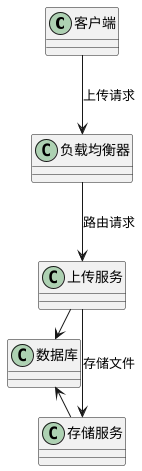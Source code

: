 @startuml
!define RECTANGLE class

RECTANGLE 客户端
RECTANGLE 负载均衡器
RECTANGLE 上传服务
RECTANGLE 存储服务
RECTANGLE 数据库

客户端 -down-> 负载均衡器 : 上传请求
负载均衡器 -down-> 上传服务 : 路由请求
上传服务 -down-> 存储服务 : 存储文件
上传服务 -right-> 数据库 : 更新元数据
存储服务 -left-> 数据库 : 更新存储状态

@enduml
